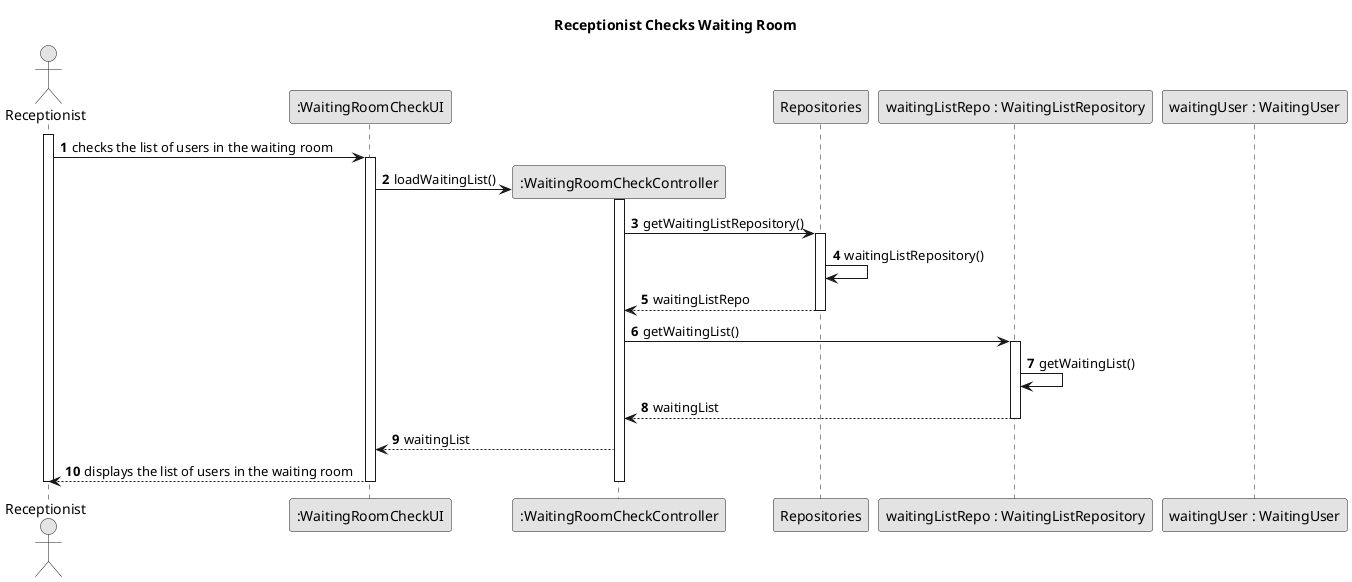 @startuml
skinparam monochrome true
skinparam packageStyle rectangle
skinparam shadowing false

title Receptionist Checks Waiting Room

autonumber

actor Receptionist
participant ":WaitingRoomCheckUI" as ui
participant ":WaitingRoomCheckController" as ctrl
participant Repositories
participant "waitingListRepo : WaitingListRepository" as waitingListRepo
participant "waitingUser : WaitingUser" as waitingUser

activate Receptionist

    Receptionist -> ui : checks the list of users in the waiting room
    activate ui
        ui -> ctrl** : loadWaitingList()
        activate ctrl
            ctrl -> Repositories : getWaitingListRepository()
            activate Repositories
                Repositories -> Repositories : waitingListRepository()
                Repositories --> ctrl : waitingListRepo
            deactivate Repositories
            ctrl -> waitingListRepo : getWaitingList()
            activate waitingListRepo
                waitingListRepo -> waitingListRepo : getWaitingList()
                waitingListRepo --> ctrl : waitingList
            deactivate waitingListRepo
            ctrl --> ui : waitingList
            ui --> Receptionist : displays the list of users in the waiting room
        deactivate ctrl
    deactivate ui

deactivate Receptionist

@enduml
